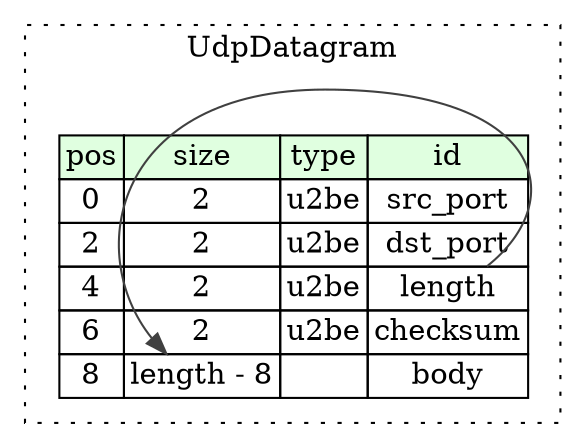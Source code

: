digraph {
	rankdir=LR;
	node [shape=plaintext];
	subgraph cluster__udp_datagram {
		label="UdpDatagram";
		graph[style=dotted];

		udp_datagram__seq [label=<<TABLE BORDER="0" CELLBORDER="1" CELLSPACING="0">
			<TR><TD BGCOLOR="#E0FFE0">pos</TD><TD BGCOLOR="#E0FFE0">size</TD><TD BGCOLOR="#E0FFE0">type</TD><TD BGCOLOR="#E0FFE0">id</TD></TR>
			<TR><TD PORT="src_port_pos">0</TD><TD PORT="src_port_size">2</TD><TD>u2be</TD><TD PORT="src_port_type">src_port</TD></TR>
			<TR><TD PORT="dst_port_pos">2</TD><TD PORT="dst_port_size">2</TD><TD>u2be</TD><TD PORT="dst_port_type">dst_port</TD></TR>
			<TR><TD PORT="length_pos">4</TD><TD PORT="length_size">2</TD><TD>u2be</TD><TD PORT="length_type">length</TD></TR>
			<TR><TD PORT="checksum_pos">6</TD><TD PORT="checksum_size">2</TD><TD>u2be</TD><TD PORT="checksum_type">checksum</TD></TR>
			<TR><TD PORT="body_pos">8</TD><TD PORT="body_size">length - 8</TD><TD></TD><TD PORT="body_type">body</TD></TR>
		</TABLE>>];
	}
	udp_datagram__seq:length_type -> udp_datagram__seq:body_size [color="#404040"];
}
